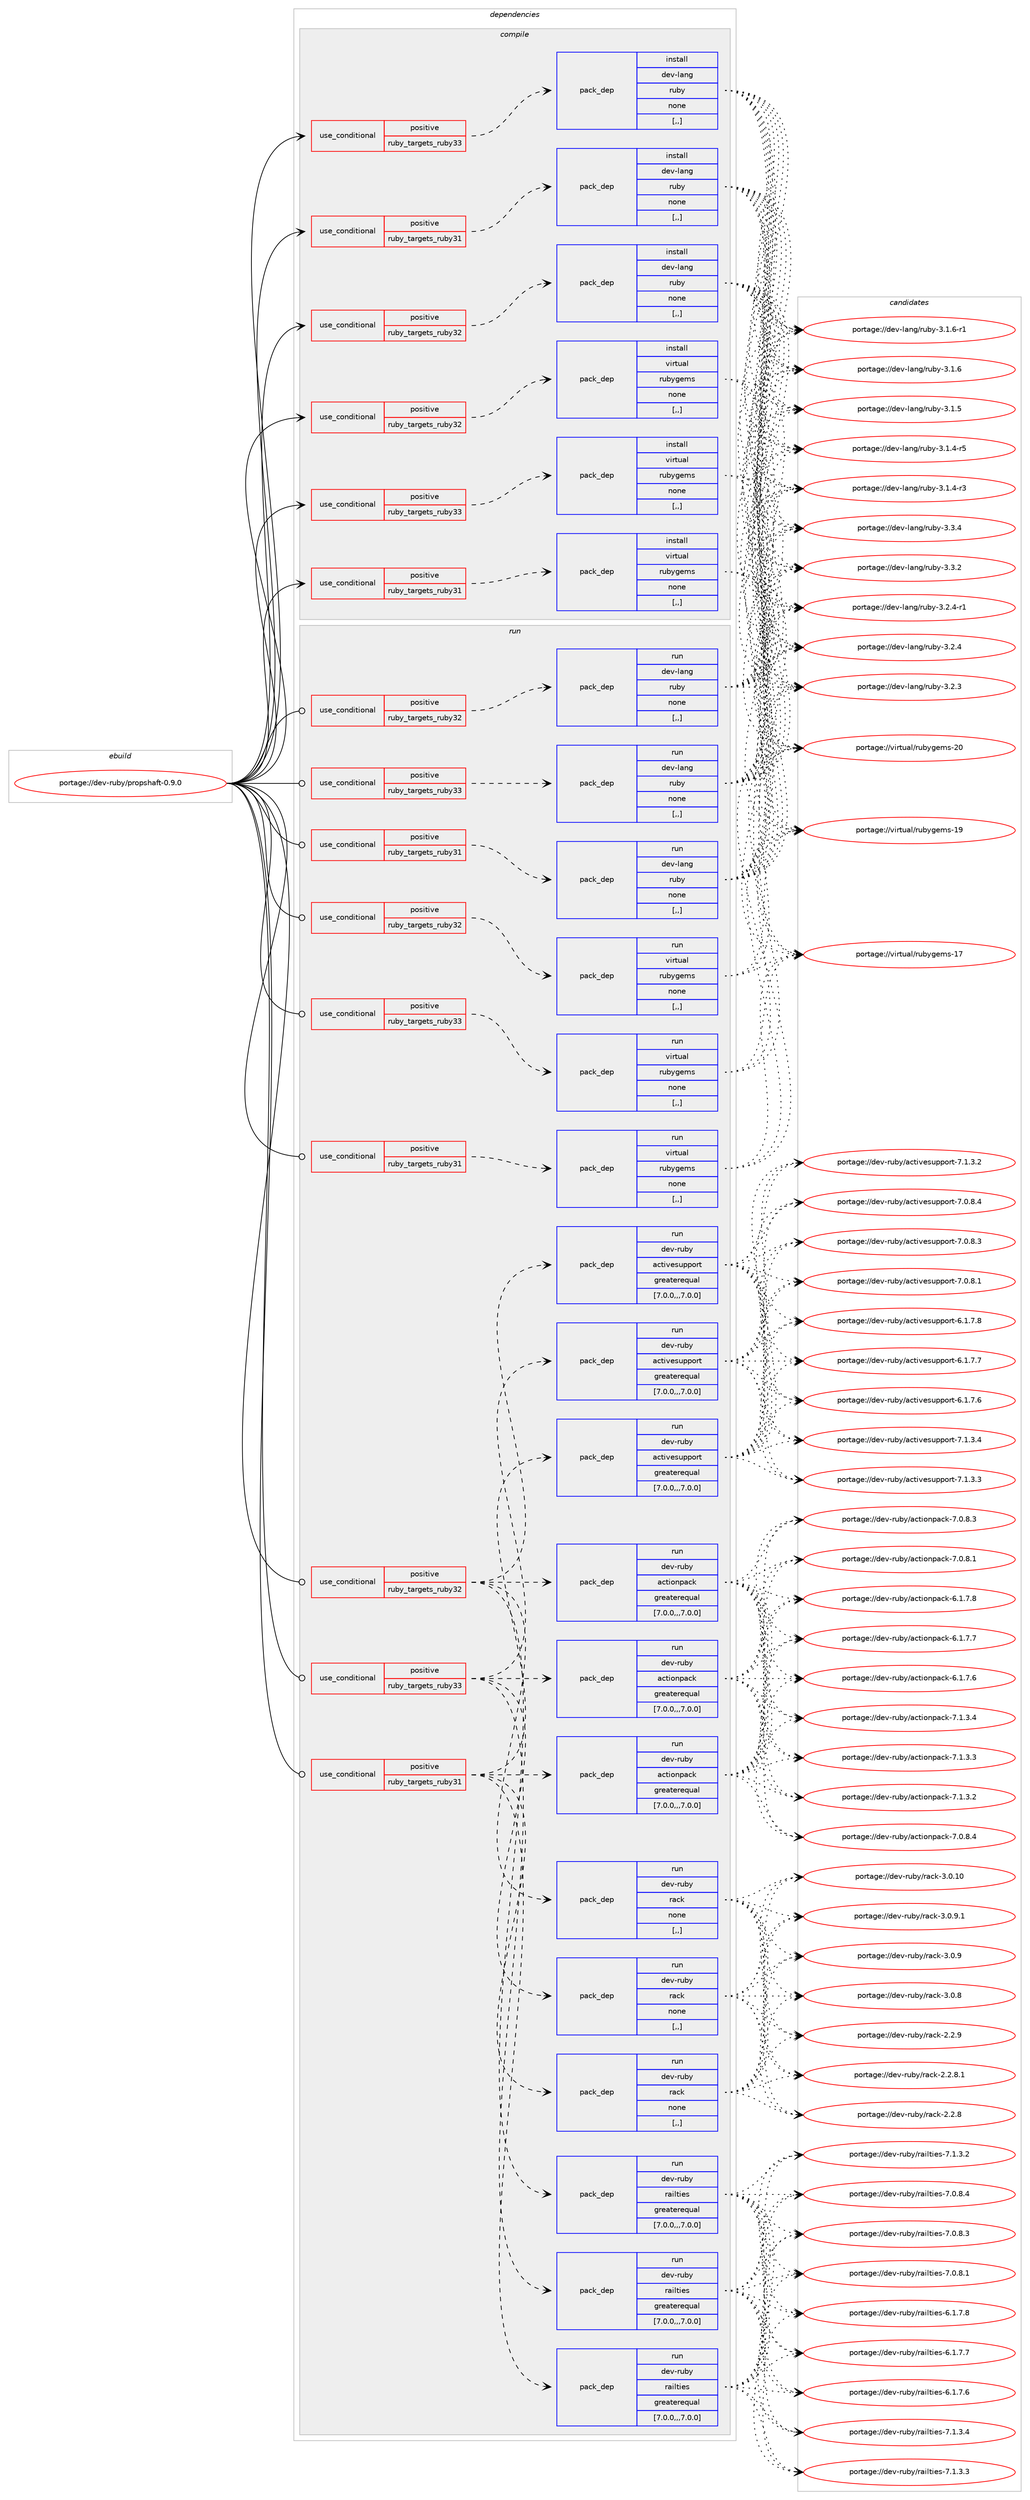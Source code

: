 digraph prolog {

# *************
# Graph options
# *************

newrank=true;
concentrate=true;
compound=true;
graph [rankdir=LR,fontname=Helvetica,fontsize=10,ranksep=1.5];#, ranksep=2.5, nodesep=0.2];
edge  [arrowhead=vee];
node  [fontname=Helvetica,fontsize=10];

# **********
# The ebuild
# **********

subgraph cluster_leftcol {
color=gray;
rank=same;
label=<<i>ebuild</i>>;
id [label="portage://dev-ruby/propshaft-0.9.0", color=red, width=4, href="../dev-ruby/propshaft-0.9.0.svg"];
}

# ****************
# The dependencies
# ****************

subgraph cluster_midcol {
color=gray;
label=<<i>dependencies</i>>;
subgraph cluster_compile {
fillcolor="#eeeeee";
style=filled;
label=<<i>compile</i>>;
subgraph cond52443 {
dependency193761 [label=<<TABLE BORDER="0" CELLBORDER="1" CELLSPACING="0" CELLPADDING="4"><TR><TD ROWSPAN="3" CELLPADDING="10">use_conditional</TD></TR><TR><TD>positive</TD></TR><TR><TD>ruby_targets_ruby31</TD></TR></TABLE>>, shape=none, color=red];
subgraph pack139975 {
dependency193762 [label=<<TABLE BORDER="0" CELLBORDER="1" CELLSPACING="0" CELLPADDING="4" WIDTH="220"><TR><TD ROWSPAN="6" CELLPADDING="30">pack_dep</TD></TR><TR><TD WIDTH="110">install</TD></TR><TR><TD>dev-lang</TD></TR><TR><TD>ruby</TD></TR><TR><TD>none</TD></TR><TR><TD>[,,]</TD></TR></TABLE>>, shape=none, color=blue];
}
dependency193761:e -> dependency193762:w [weight=20,style="dashed",arrowhead="vee"];
}
id:e -> dependency193761:w [weight=20,style="solid",arrowhead="vee"];
subgraph cond52444 {
dependency193763 [label=<<TABLE BORDER="0" CELLBORDER="1" CELLSPACING="0" CELLPADDING="4"><TR><TD ROWSPAN="3" CELLPADDING="10">use_conditional</TD></TR><TR><TD>positive</TD></TR><TR><TD>ruby_targets_ruby31</TD></TR></TABLE>>, shape=none, color=red];
subgraph pack139976 {
dependency193764 [label=<<TABLE BORDER="0" CELLBORDER="1" CELLSPACING="0" CELLPADDING="4" WIDTH="220"><TR><TD ROWSPAN="6" CELLPADDING="30">pack_dep</TD></TR><TR><TD WIDTH="110">install</TD></TR><TR><TD>virtual</TD></TR><TR><TD>rubygems</TD></TR><TR><TD>none</TD></TR><TR><TD>[,,]</TD></TR></TABLE>>, shape=none, color=blue];
}
dependency193763:e -> dependency193764:w [weight=20,style="dashed",arrowhead="vee"];
}
id:e -> dependency193763:w [weight=20,style="solid",arrowhead="vee"];
subgraph cond52445 {
dependency193765 [label=<<TABLE BORDER="0" CELLBORDER="1" CELLSPACING="0" CELLPADDING="4"><TR><TD ROWSPAN="3" CELLPADDING="10">use_conditional</TD></TR><TR><TD>positive</TD></TR><TR><TD>ruby_targets_ruby32</TD></TR></TABLE>>, shape=none, color=red];
subgraph pack139977 {
dependency193766 [label=<<TABLE BORDER="0" CELLBORDER="1" CELLSPACING="0" CELLPADDING="4" WIDTH="220"><TR><TD ROWSPAN="6" CELLPADDING="30">pack_dep</TD></TR><TR><TD WIDTH="110">install</TD></TR><TR><TD>dev-lang</TD></TR><TR><TD>ruby</TD></TR><TR><TD>none</TD></TR><TR><TD>[,,]</TD></TR></TABLE>>, shape=none, color=blue];
}
dependency193765:e -> dependency193766:w [weight=20,style="dashed",arrowhead="vee"];
}
id:e -> dependency193765:w [weight=20,style="solid",arrowhead="vee"];
subgraph cond52446 {
dependency193767 [label=<<TABLE BORDER="0" CELLBORDER="1" CELLSPACING="0" CELLPADDING="4"><TR><TD ROWSPAN="3" CELLPADDING="10">use_conditional</TD></TR><TR><TD>positive</TD></TR><TR><TD>ruby_targets_ruby32</TD></TR></TABLE>>, shape=none, color=red];
subgraph pack139978 {
dependency193768 [label=<<TABLE BORDER="0" CELLBORDER="1" CELLSPACING="0" CELLPADDING="4" WIDTH="220"><TR><TD ROWSPAN="6" CELLPADDING="30">pack_dep</TD></TR><TR><TD WIDTH="110">install</TD></TR><TR><TD>virtual</TD></TR><TR><TD>rubygems</TD></TR><TR><TD>none</TD></TR><TR><TD>[,,]</TD></TR></TABLE>>, shape=none, color=blue];
}
dependency193767:e -> dependency193768:w [weight=20,style="dashed",arrowhead="vee"];
}
id:e -> dependency193767:w [weight=20,style="solid",arrowhead="vee"];
subgraph cond52447 {
dependency193769 [label=<<TABLE BORDER="0" CELLBORDER="1" CELLSPACING="0" CELLPADDING="4"><TR><TD ROWSPAN="3" CELLPADDING="10">use_conditional</TD></TR><TR><TD>positive</TD></TR><TR><TD>ruby_targets_ruby33</TD></TR></TABLE>>, shape=none, color=red];
subgraph pack139979 {
dependency193770 [label=<<TABLE BORDER="0" CELLBORDER="1" CELLSPACING="0" CELLPADDING="4" WIDTH="220"><TR><TD ROWSPAN="6" CELLPADDING="30">pack_dep</TD></TR><TR><TD WIDTH="110">install</TD></TR><TR><TD>dev-lang</TD></TR><TR><TD>ruby</TD></TR><TR><TD>none</TD></TR><TR><TD>[,,]</TD></TR></TABLE>>, shape=none, color=blue];
}
dependency193769:e -> dependency193770:w [weight=20,style="dashed",arrowhead="vee"];
}
id:e -> dependency193769:w [weight=20,style="solid",arrowhead="vee"];
subgraph cond52448 {
dependency193771 [label=<<TABLE BORDER="0" CELLBORDER="1" CELLSPACING="0" CELLPADDING="4"><TR><TD ROWSPAN="3" CELLPADDING="10">use_conditional</TD></TR><TR><TD>positive</TD></TR><TR><TD>ruby_targets_ruby33</TD></TR></TABLE>>, shape=none, color=red];
subgraph pack139980 {
dependency193772 [label=<<TABLE BORDER="0" CELLBORDER="1" CELLSPACING="0" CELLPADDING="4" WIDTH="220"><TR><TD ROWSPAN="6" CELLPADDING="30">pack_dep</TD></TR><TR><TD WIDTH="110">install</TD></TR><TR><TD>virtual</TD></TR><TR><TD>rubygems</TD></TR><TR><TD>none</TD></TR><TR><TD>[,,]</TD></TR></TABLE>>, shape=none, color=blue];
}
dependency193771:e -> dependency193772:w [weight=20,style="dashed",arrowhead="vee"];
}
id:e -> dependency193771:w [weight=20,style="solid",arrowhead="vee"];
}
subgraph cluster_compileandrun {
fillcolor="#eeeeee";
style=filled;
label=<<i>compile and run</i>>;
}
subgraph cluster_run {
fillcolor="#eeeeee";
style=filled;
label=<<i>run</i>>;
subgraph cond52449 {
dependency193773 [label=<<TABLE BORDER="0" CELLBORDER="1" CELLSPACING="0" CELLPADDING="4"><TR><TD ROWSPAN="3" CELLPADDING="10">use_conditional</TD></TR><TR><TD>positive</TD></TR><TR><TD>ruby_targets_ruby31</TD></TR></TABLE>>, shape=none, color=red];
subgraph pack139981 {
dependency193774 [label=<<TABLE BORDER="0" CELLBORDER="1" CELLSPACING="0" CELLPADDING="4" WIDTH="220"><TR><TD ROWSPAN="6" CELLPADDING="30">pack_dep</TD></TR><TR><TD WIDTH="110">run</TD></TR><TR><TD>dev-lang</TD></TR><TR><TD>ruby</TD></TR><TR><TD>none</TD></TR><TR><TD>[,,]</TD></TR></TABLE>>, shape=none, color=blue];
}
dependency193773:e -> dependency193774:w [weight=20,style="dashed",arrowhead="vee"];
}
id:e -> dependency193773:w [weight=20,style="solid",arrowhead="odot"];
subgraph cond52450 {
dependency193775 [label=<<TABLE BORDER="0" CELLBORDER="1" CELLSPACING="0" CELLPADDING="4"><TR><TD ROWSPAN="3" CELLPADDING="10">use_conditional</TD></TR><TR><TD>positive</TD></TR><TR><TD>ruby_targets_ruby31</TD></TR></TABLE>>, shape=none, color=red];
subgraph pack139982 {
dependency193776 [label=<<TABLE BORDER="0" CELLBORDER="1" CELLSPACING="0" CELLPADDING="4" WIDTH="220"><TR><TD ROWSPAN="6" CELLPADDING="30">pack_dep</TD></TR><TR><TD WIDTH="110">run</TD></TR><TR><TD>dev-ruby</TD></TR><TR><TD>actionpack</TD></TR><TR><TD>greaterequal</TD></TR><TR><TD>[7.0.0,,,7.0.0]</TD></TR></TABLE>>, shape=none, color=blue];
}
dependency193775:e -> dependency193776:w [weight=20,style="dashed",arrowhead="vee"];
subgraph pack139983 {
dependency193777 [label=<<TABLE BORDER="0" CELLBORDER="1" CELLSPACING="0" CELLPADDING="4" WIDTH="220"><TR><TD ROWSPAN="6" CELLPADDING="30">pack_dep</TD></TR><TR><TD WIDTH="110">run</TD></TR><TR><TD>dev-ruby</TD></TR><TR><TD>activesupport</TD></TR><TR><TD>greaterequal</TD></TR><TR><TD>[7.0.0,,,7.0.0]</TD></TR></TABLE>>, shape=none, color=blue];
}
dependency193775:e -> dependency193777:w [weight=20,style="dashed",arrowhead="vee"];
subgraph pack139984 {
dependency193778 [label=<<TABLE BORDER="0" CELLBORDER="1" CELLSPACING="0" CELLPADDING="4" WIDTH="220"><TR><TD ROWSPAN="6" CELLPADDING="30">pack_dep</TD></TR><TR><TD WIDTH="110">run</TD></TR><TR><TD>dev-ruby</TD></TR><TR><TD>rack</TD></TR><TR><TD>none</TD></TR><TR><TD>[,,]</TD></TR></TABLE>>, shape=none, color=blue];
}
dependency193775:e -> dependency193778:w [weight=20,style="dashed",arrowhead="vee"];
subgraph pack139985 {
dependency193779 [label=<<TABLE BORDER="0" CELLBORDER="1" CELLSPACING="0" CELLPADDING="4" WIDTH="220"><TR><TD ROWSPAN="6" CELLPADDING="30">pack_dep</TD></TR><TR><TD WIDTH="110">run</TD></TR><TR><TD>dev-ruby</TD></TR><TR><TD>railties</TD></TR><TR><TD>greaterequal</TD></TR><TR><TD>[7.0.0,,,7.0.0]</TD></TR></TABLE>>, shape=none, color=blue];
}
dependency193775:e -> dependency193779:w [weight=20,style="dashed",arrowhead="vee"];
}
id:e -> dependency193775:w [weight=20,style="solid",arrowhead="odot"];
subgraph cond52451 {
dependency193780 [label=<<TABLE BORDER="0" CELLBORDER="1" CELLSPACING="0" CELLPADDING="4"><TR><TD ROWSPAN="3" CELLPADDING="10">use_conditional</TD></TR><TR><TD>positive</TD></TR><TR><TD>ruby_targets_ruby31</TD></TR></TABLE>>, shape=none, color=red];
subgraph pack139986 {
dependency193781 [label=<<TABLE BORDER="0" CELLBORDER="1" CELLSPACING="0" CELLPADDING="4" WIDTH="220"><TR><TD ROWSPAN="6" CELLPADDING="30">pack_dep</TD></TR><TR><TD WIDTH="110">run</TD></TR><TR><TD>virtual</TD></TR><TR><TD>rubygems</TD></TR><TR><TD>none</TD></TR><TR><TD>[,,]</TD></TR></TABLE>>, shape=none, color=blue];
}
dependency193780:e -> dependency193781:w [weight=20,style="dashed",arrowhead="vee"];
}
id:e -> dependency193780:w [weight=20,style="solid",arrowhead="odot"];
subgraph cond52452 {
dependency193782 [label=<<TABLE BORDER="0" CELLBORDER="1" CELLSPACING="0" CELLPADDING="4"><TR><TD ROWSPAN="3" CELLPADDING="10">use_conditional</TD></TR><TR><TD>positive</TD></TR><TR><TD>ruby_targets_ruby32</TD></TR></TABLE>>, shape=none, color=red];
subgraph pack139987 {
dependency193783 [label=<<TABLE BORDER="0" CELLBORDER="1" CELLSPACING="0" CELLPADDING="4" WIDTH="220"><TR><TD ROWSPAN="6" CELLPADDING="30">pack_dep</TD></TR><TR><TD WIDTH="110">run</TD></TR><TR><TD>dev-lang</TD></TR><TR><TD>ruby</TD></TR><TR><TD>none</TD></TR><TR><TD>[,,]</TD></TR></TABLE>>, shape=none, color=blue];
}
dependency193782:e -> dependency193783:w [weight=20,style="dashed",arrowhead="vee"];
}
id:e -> dependency193782:w [weight=20,style="solid",arrowhead="odot"];
subgraph cond52453 {
dependency193784 [label=<<TABLE BORDER="0" CELLBORDER="1" CELLSPACING="0" CELLPADDING="4"><TR><TD ROWSPAN="3" CELLPADDING="10">use_conditional</TD></TR><TR><TD>positive</TD></TR><TR><TD>ruby_targets_ruby32</TD></TR></TABLE>>, shape=none, color=red];
subgraph pack139988 {
dependency193785 [label=<<TABLE BORDER="0" CELLBORDER="1" CELLSPACING="0" CELLPADDING="4" WIDTH="220"><TR><TD ROWSPAN="6" CELLPADDING="30">pack_dep</TD></TR><TR><TD WIDTH="110">run</TD></TR><TR><TD>dev-ruby</TD></TR><TR><TD>actionpack</TD></TR><TR><TD>greaterequal</TD></TR><TR><TD>[7.0.0,,,7.0.0]</TD></TR></TABLE>>, shape=none, color=blue];
}
dependency193784:e -> dependency193785:w [weight=20,style="dashed",arrowhead="vee"];
subgraph pack139989 {
dependency193786 [label=<<TABLE BORDER="0" CELLBORDER="1" CELLSPACING="0" CELLPADDING="4" WIDTH="220"><TR><TD ROWSPAN="6" CELLPADDING="30">pack_dep</TD></TR><TR><TD WIDTH="110">run</TD></TR><TR><TD>dev-ruby</TD></TR><TR><TD>activesupport</TD></TR><TR><TD>greaterequal</TD></TR><TR><TD>[7.0.0,,,7.0.0]</TD></TR></TABLE>>, shape=none, color=blue];
}
dependency193784:e -> dependency193786:w [weight=20,style="dashed",arrowhead="vee"];
subgraph pack139990 {
dependency193787 [label=<<TABLE BORDER="0" CELLBORDER="1" CELLSPACING="0" CELLPADDING="4" WIDTH="220"><TR><TD ROWSPAN="6" CELLPADDING="30">pack_dep</TD></TR><TR><TD WIDTH="110">run</TD></TR><TR><TD>dev-ruby</TD></TR><TR><TD>rack</TD></TR><TR><TD>none</TD></TR><TR><TD>[,,]</TD></TR></TABLE>>, shape=none, color=blue];
}
dependency193784:e -> dependency193787:w [weight=20,style="dashed",arrowhead="vee"];
subgraph pack139991 {
dependency193788 [label=<<TABLE BORDER="0" CELLBORDER="1" CELLSPACING="0" CELLPADDING="4" WIDTH="220"><TR><TD ROWSPAN="6" CELLPADDING="30">pack_dep</TD></TR><TR><TD WIDTH="110">run</TD></TR><TR><TD>dev-ruby</TD></TR><TR><TD>railties</TD></TR><TR><TD>greaterequal</TD></TR><TR><TD>[7.0.0,,,7.0.0]</TD></TR></TABLE>>, shape=none, color=blue];
}
dependency193784:e -> dependency193788:w [weight=20,style="dashed",arrowhead="vee"];
}
id:e -> dependency193784:w [weight=20,style="solid",arrowhead="odot"];
subgraph cond52454 {
dependency193789 [label=<<TABLE BORDER="0" CELLBORDER="1" CELLSPACING="0" CELLPADDING="4"><TR><TD ROWSPAN="3" CELLPADDING="10">use_conditional</TD></TR><TR><TD>positive</TD></TR><TR><TD>ruby_targets_ruby32</TD></TR></TABLE>>, shape=none, color=red];
subgraph pack139992 {
dependency193790 [label=<<TABLE BORDER="0" CELLBORDER="1" CELLSPACING="0" CELLPADDING="4" WIDTH="220"><TR><TD ROWSPAN="6" CELLPADDING="30">pack_dep</TD></TR><TR><TD WIDTH="110">run</TD></TR><TR><TD>virtual</TD></TR><TR><TD>rubygems</TD></TR><TR><TD>none</TD></TR><TR><TD>[,,]</TD></TR></TABLE>>, shape=none, color=blue];
}
dependency193789:e -> dependency193790:w [weight=20,style="dashed",arrowhead="vee"];
}
id:e -> dependency193789:w [weight=20,style="solid",arrowhead="odot"];
subgraph cond52455 {
dependency193791 [label=<<TABLE BORDER="0" CELLBORDER="1" CELLSPACING="0" CELLPADDING="4"><TR><TD ROWSPAN="3" CELLPADDING="10">use_conditional</TD></TR><TR><TD>positive</TD></TR><TR><TD>ruby_targets_ruby33</TD></TR></TABLE>>, shape=none, color=red];
subgraph pack139993 {
dependency193792 [label=<<TABLE BORDER="0" CELLBORDER="1" CELLSPACING="0" CELLPADDING="4" WIDTH="220"><TR><TD ROWSPAN="6" CELLPADDING="30">pack_dep</TD></TR><TR><TD WIDTH="110">run</TD></TR><TR><TD>dev-lang</TD></TR><TR><TD>ruby</TD></TR><TR><TD>none</TD></TR><TR><TD>[,,]</TD></TR></TABLE>>, shape=none, color=blue];
}
dependency193791:e -> dependency193792:w [weight=20,style="dashed",arrowhead="vee"];
}
id:e -> dependency193791:w [weight=20,style="solid",arrowhead="odot"];
subgraph cond52456 {
dependency193793 [label=<<TABLE BORDER="0" CELLBORDER="1" CELLSPACING="0" CELLPADDING="4"><TR><TD ROWSPAN="3" CELLPADDING="10">use_conditional</TD></TR><TR><TD>positive</TD></TR><TR><TD>ruby_targets_ruby33</TD></TR></TABLE>>, shape=none, color=red];
subgraph pack139994 {
dependency193794 [label=<<TABLE BORDER="0" CELLBORDER="1" CELLSPACING="0" CELLPADDING="4" WIDTH="220"><TR><TD ROWSPAN="6" CELLPADDING="30">pack_dep</TD></TR><TR><TD WIDTH="110">run</TD></TR><TR><TD>dev-ruby</TD></TR><TR><TD>actionpack</TD></TR><TR><TD>greaterequal</TD></TR><TR><TD>[7.0.0,,,7.0.0]</TD></TR></TABLE>>, shape=none, color=blue];
}
dependency193793:e -> dependency193794:w [weight=20,style="dashed",arrowhead="vee"];
subgraph pack139995 {
dependency193795 [label=<<TABLE BORDER="0" CELLBORDER="1" CELLSPACING="0" CELLPADDING="4" WIDTH="220"><TR><TD ROWSPAN="6" CELLPADDING="30">pack_dep</TD></TR><TR><TD WIDTH="110">run</TD></TR><TR><TD>dev-ruby</TD></TR><TR><TD>activesupport</TD></TR><TR><TD>greaterequal</TD></TR><TR><TD>[7.0.0,,,7.0.0]</TD></TR></TABLE>>, shape=none, color=blue];
}
dependency193793:e -> dependency193795:w [weight=20,style="dashed",arrowhead="vee"];
subgraph pack139996 {
dependency193796 [label=<<TABLE BORDER="0" CELLBORDER="1" CELLSPACING="0" CELLPADDING="4" WIDTH="220"><TR><TD ROWSPAN="6" CELLPADDING="30">pack_dep</TD></TR><TR><TD WIDTH="110">run</TD></TR><TR><TD>dev-ruby</TD></TR><TR><TD>rack</TD></TR><TR><TD>none</TD></TR><TR><TD>[,,]</TD></TR></TABLE>>, shape=none, color=blue];
}
dependency193793:e -> dependency193796:w [weight=20,style="dashed",arrowhead="vee"];
subgraph pack139997 {
dependency193797 [label=<<TABLE BORDER="0" CELLBORDER="1" CELLSPACING="0" CELLPADDING="4" WIDTH="220"><TR><TD ROWSPAN="6" CELLPADDING="30">pack_dep</TD></TR><TR><TD WIDTH="110">run</TD></TR><TR><TD>dev-ruby</TD></TR><TR><TD>railties</TD></TR><TR><TD>greaterequal</TD></TR><TR><TD>[7.0.0,,,7.0.0]</TD></TR></TABLE>>, shape=none, color=blue];
}
dependency193793:e -> dependency193797:w [weight=20,style="dashed",arrowhead="vee"];
}
id:e -> dependency193793:w [weight=20,style="solid",arrowhead="odot"];
subgraph cond52457 {
dependency193798 [label=<<TABLE BORDER="0" CELLBORDER="1" CELLSPACING="0" CELLPADDING="4"><TR><TD ROWSPAN="3" CELLPADDING="10">use_conditional</TD></TR><TR><TD>positive</TD></TR><TR><TD>ruby_targets_ruby33</TD></TR></TABLE>>, shape=none, color=red];
subgraph pack139998 {
dependency193799 [label=<<TABLE BORDER="0" CELLBORDER="1" CELLSPACING="0" CELLPADDING="4" WIDTH="220"><TR><TD ROWSPAN="6" CELLPADDING="30">pack_dep</TD></TR><TR><TD WIDTH="110">run</TD></TR><TR><TD>virtual</TD></TR><TR><TD>rubygems</TD></TR><TR><TD>none</TD></TR><TR><TD>[,,]</TD></TR></TABLE>>, shape=none, color=blue];
}
dependency193798:e -> dependency193799:w [weight=20,style="dashed",arrowhead="vee"];
}
id:e -> dependency193798:w [weight=20,style="solid",arrowhead="odot"];
}
}

# **************
# The candidates
# **************

subgraph cluster_choices {
rank=same;
color=gray;
label=<<i>candidates</i>>;

subgraph choice139975 {
color=black;
nodesep=1;
choice10010111845108971101034711411798121455146514652 [label="portage://dev-lang/ruby-3.3.4", color=red, width=4,href="../dev-lang/ruby-3.3.4.svg"];
choice10010111845108971101034711411798121455146514650 [label="portage://dev-lang/ruby-3.3.2", color=red, width=4,href="../dev-lang/ruby-3.3.2.svg"];
choice100101118451089711010347114117981214551465046524511449 [label="portage://dev-lang/ruby-3.2.4-r1", color=red, width=4,href="../dev-lang/ruby-3.2.4-r1.svg"];
choice10010111845108971101034711411798121455146504652 [label="portage://dev-lang/ruby-3.2.4", color=red, width=4,href="../dev-lang/ruby-3.2.4.svg"];
choice10010111845108971101034711411798121455146504651 [label="portage://dev-lang/ruby-3.2.3", color=red, width=4,href="../dev-lang/ruby-3.2.3.svg"];
choice100101118451089711010347114117981214551464946544511449 [label="portage://dev-lang/ruby-3.1.6-r1", color=red, width=4,href="../dev-lang/ruby-3.1.6-r1.svg"];
choice10010111845108971101034711411798121455146494654 [label="portage://dev-lang/ruby-3.1.6", color=red, width=4,href="../dev-lang/ruby-3.1.6.svg"];
choice10010111845108971101034711411798121455146494653 [label="portage://dev-lang/ruby-3.1.5", color=red, width=4,href="../dev-lang/ruby-3.1.5.svg"];
choice100101118451089711010347114117981214551464946524511453 [label="portage://dev-lang/ruby-3.1.4-r5", color=red, width=4,href="../dev-lang/ruby-3.1.4-r5.svg"];
choice100101118451089711010347114117981214551464946524511451 [label="portage://dev-lang/ruby-3.1.4-r3", color=red, width=4,href="../dev-lang/ruby-3.1.4-r3.svg"];
dependency193762:e -> choice10010111845108971101034711411798121455146514652:w [style=dotted,weight="100"];
dependency193762:e -> choice10010111845108971101034711411798121455146514650:w [style=dotted,weight="100"];
dependency193762:e -> choice100101118451089711010347114117981214551465046524511449:w [style=dotted,weight="100"];
dependency193762:e -> choice10010111845108971101034711411798121455146504652:w [style=dotted,weight="100"];
dependency193762:e -> choice10010111845108971101034711411798121455146504651:w [style=dotted,weight="100"];
dependency193762:e -> choice100101118451089711010347114117981214551464946544511449:w [style=dotted,weight="100"];
dependency193762:e -> choice10010111845108971101034711411798121455146494654:w [style=dotted,weight="100"];
dependency193762:e -> choice10010111845108971101034711411798121455146494653:w [style=dotted,weight="100"];
dependency193762:e -> choice100101118451089711010347114117981214551464946524511453:w [style=dotted,weight="100"];
dependency193762:e -> choice100101118451089711010347114117981214551464946524511451:w [style=dotted,weight="100"];
}
subgraph choice139976 {
color=black;
nodesep=1;
choice118105114116117971084711411798121103101109115455048 [label="portage://virtual/rubygems-20", color=red, width=4,href="../virtual/rubygems-20.svg"];
choice118105114116117971084711411798121103101109115454957 [label="portage://virtual/rubygems-19", color=red, width=4,href="../virtual/rubygems-19.svg"];
choice118105114116117971084711411798121103101109115454955 [label="portage://virtual/rubygems-17", color=red, width=4,href="../virtual/rubygems-17.svg"];
dependency193764:e -> choice118105114116117971084711411798121103101109115455048:w [style=dotted,weight="100"];
dependency193764:e -> choice118105114116117971084711411798121103101109115454957:w [style=dotted,weight="100"];
dependency193764:e -> choice118105114116117971084711411798121103101109115454955:w [style=dotted,weight="100"];
}
subgraph choice139977 {
color=black;
nodesep=1;
choice10010111845108971101034711411798121455146514652 [label="portage://dev-lang/ruby-3.3.4", color=red, width=4,href="../dev-lang/ruby-3.3.4.svg"];
choice10010111845108971101034711411798121455146514650 [label="portage://dev-lang/ruby-3.3.2", color=red, width=4,href="../dev-lang/ruby-3.3.2.svg"];
choice100101118451089711010347114117981214551465046524511449 [label="portage://dev-lang/ruby-3.2.4-r1", color=red, width=4,href="../dev-lang/ruby-3.2.4-r1.svg"];
choice10010111845108971101034711411798121455146504652 [label="portage://dev-lang/ruby-3.2.4", color=red, width=4,href="../dev-lang/ruby-3.2.4.svg"];
choice10010111845108971101034711411798121455146504651 [label="portage://dev-lang/ruby-3.2.3", color=red, width=4,href="../dev-lang/ruby-3.2.3.svg"];
choice100101118451089711010347114117981214551464946544511449 [label="portage://dev-lang/ruby-3.1.6-r1", color=red, width=4,href="../dev-lang/ruby-3.1.6-r1.svg"];
choice10010111845108971101034711411798121455146494654 [label="portage://dev-lang/ruby-3.1.6", color=red, width=4,href="../dev-lang/ruby-3.1.6.svg"];
choice10010111845108971101034711411798121455146494653 [label="portage://dev-lang/ruby-3.1.5", color=red, width=4,href="../dev-lang/ruby-3.1.5.svg"];
choice100101118451089711010347114117981214551464946524511453 [label="portage://dev-lang/ruby-3.1.4-r5", color=red, width=4,href="../dev-lang/ruby-3.1.4-r5.svg"];
choice100101118451089711010347114117981214551464946524511451 [label="portage://dev-lang/ruby-3.1.4-r3", color=red, width=4,href="../dev-lang/ruby-3.1.4-r3.svg"];
dependency193766:e -> choice10010111845108971101034711411798121455146514652:w [style=dotted,weight="100"];
dependency193766:e -> choice10010111845108971101034711411798121455146514650:w [style=dotted,weight="100"];
dependency193766:e -> choice100101118451089711010347114117981214551465046524511449:w [style=dotted,weight="100"];
dependency193766:e -> choice10010111845108971101034711411798121455146504652:w [style=dotted,weight="100"];
dependency193766:e -> choice10010111845108971101034711411798121455146504651:w [style=dotted,weight="100"];
dependency193766:e -> choice100101118451089711010347114117981214551464946544511449:w [style=dotted,weight="100"];
dependency193766:e -> choice10010111845108971101034711411798121455146494654:w [style=dotted,weight="100"];
dependency193766:e -> choice10010111845108971101034711411798121455146494653:w [style=dotted,weight="100"];
dependency193766:e -> choice100101118451089711010347114117981214551464946524511453:w [style=dotted,weight="100"];
dependency193766:e -> choice100101118451089711010347114117981214551464946524511451:w [style=dotted,weight="100"];
}
subgraph choice139978 {
color=black;
nodesep=1;
choice118105114116117971084711411798121103101109115455048 [label="portage://virtual/rubygems-20", color=red, width=4,href="../virtual/rubygems-20.svg"];
choice118105114116117971084711411798121103101109115454957 [label="portage://virtual/rubygems-19", color=red, width=4,href="../virtual/rubygems-19.svg"];
choice118105114116117971084711411798121103101109115454955 [label="portage://virtual/rubygems-17", color=red, width=4,href="../virtual/rubygems-17.svg"];
dependency193768:e -> choice118105114116117971084711411798121103101109115455048:w [style=dotted,weight="100"];
dependency193768:e -> choice118105114116117971084711411798121103101109115454957:w [style=dotted,weight="100"];
dependency193768:e -> choice118105114116117971084711411798121103101109115454955:w [style=dotted,weight="100"];
}
subgraph choice139979 {
color=black;
nodesep=1;
choice10010111845108971101034711411798121455146514652 [label="portage://dev-lang/ruby-3.3.4", color=red, width=4,href="../dev-lang/ruby-3.3.4.svg"];
choice10010111845108971101034711411798121455146514650 [label="portage://dev-lang/ruby-3.3.2", color=red, width=4,href="../dev-lang/ruby-3.3.2.svg"];
choice100101118451089711010347114117981214551465046524511449 [label="portage://dev-lang/ruby-3.2.4-r1", color=red, width=4,href="../dev-lang/ruby-3.2.4-r1.svg"];
choice10010111845108971101034711411798121455146504652 [label="portage://dev-lang/ruby-3.2.4", color=red, width=4,href="../dev-lang/ruby-3.2.4.svg"];
choice10010111845108971101034711411798121455146504651 [label="portage://dev-lang/ruby-3.2.3", color=red, width=4,href="../dev-lang/ruby-3.2.3.svg"];
choice100101118451089711010347114117981214551464946544511449 [label="portage://dev-lang/ruby-3.1.6-r1", color=red, width=4,href="../dev-lang/ruby-3.1.6-r1.svg"];
choice10010111845108971101034711411798121455146494654 [label="portage://dev-lang/ruby-3.1.6", color=red, width=4,href="../dev-lang/ruby-3.1.6.svg"];
choice10010111845108971101034711411798121455146494653 [label="portage://dev-lang/ruby-3.1.5", color=red, width=4,href="../dev-lang/ruby-3.1.5.svg"];
choice100101118451089711010347114117981214551464946524511453 [label="portage://dev-lang/ruby-3.1.4-r5", color=red, width=4,href="../dev-lang/ruby-3.1.4-r5.svg"];
choice100101118451089711010347114117981214551464946524511451 [label="portage://dev-lang/ruby-3.1.4-r3", color=red, width=4,href="../dev-lang/ruby-3.1.4-r3.svg"];
dependency193770:e -> choice10010111845108971101034711411798121455146514652:w [style=dotted,weight="100"];
dependency193770:e -> choice10010111845108971101034711411798121455146514650:w [style=dotted,weight="100"];
dependency193770:e -> choice100101118451089711010347114117981214551465046524511449:w [style=dotted,weight="100"];
dependency193770:e -> choice10010111845108971101034711411798121455146504652:w [style=dotted,weight="100"];
dependency193770:e -> choice10010111845108971101034711411798121455146504651:w [style=dotted,weight="100"];
dependency193770:e -> choice100101118451089711010347114117981214551464946544511449:w [style=dotted,weight="100"];
dependency193770:e -> choice10010111845108971101034711411798121455146494654:w [style=dotted,weight="100"];
dependency193770:e -> choice10010111845108971101034711411798121455146494653:w [style=dotted,weight="100"];
dependency193770:e -> choice100101118451089711010347114117981214551464946524511453:w [style=dotted,weight="100"];
dependency193770:e -> choice100101118451089711010347114117981214551464946524511451:w [style=dotted,weight="100"];
}
subgraph choice139980 {
color=black;
nodesep=1;
choice118105114116117971084711411798121103101109115455048 [label="portage://virtual/rubygems-20", color=red, width=4,href="../virtual/rubygems-20.svg"];
choice118105114116117971084711411798121103101109115454957 [label="portage://virtual/rubygems-19", color=red, width=4,href="../virtual/rubygems-19.svg"];
choice118105114116117971084711411798121103101109115454955 [label="portage://virtual/rubygems-17", color=red, width=4,href="../virtual/rubygems-17.svg"];
dependency193772:e -> choice118105114116117971084711411798121103101109115455048:w [style=dotted,weight="100"];
dependency193772:e -> choice118105114116117971084711411798121103101109115454957:w [style=dotted,weight="100"];
dependency193772:e -> choice118105114116117971084711411798121103101109115454955:w [style=dotted,weight="100"];
}
subgraph choice139981 {
color=black;
nodesep=1;
choice10010111845108971101034711411798121455146514652 [label="portage://dev-lang/ruby-3.3.4", color=red, width=4,href="../dev-lang/ruby-3.3.4.svg"];
choice10010111845108971101034711411798121455146514650 [label="portage://dev-lang/ruby-3.3.2", color=red, width=4,href="../dev-lang/ruby-3.3.2.svg"];
choice100101118451089711010347114117981214551465046524511449 [label="portage://dev-lang/ruby-3.2.4-r1", color=red, width=4,href="../dev-lang/ruby-3.2.4-r1.svg"];
choice10010111845108971101034711411798121455146504652 [label="portage://dev-lang/ruby-3.2.4", color=red, width=4,href="../dev-lang/ruby-3.2.4.svg"];
choice10010111845108971101034711411798121455146504651 [label="portage://dev-lang/ruby-3.2.3", color=red, width=4,href="../dev-lang/ruby-3.2.3.svg"];
choice100101118451089711010347114117981214551464946544511449 [label="portage://dev-lang/ruby-3.1.6-r1", color=red, width=4,href="../dev-lang/ruby-3.1.6-r1.svg"];
choice10010111845108971101034711411798121455146494654 [label="portage://dev-lang/ruby-3.1.6", color=red, width=4,href="../dev-lang/ruby-3.1.6.svg"];
choice10010111845108971101034711411798121455146494653 [label="portage://dev-lang/ruby-3.1.5", color=red, width=4,href="../dev-lang/ruby-3.1.5.svg"];
choice100101118451089711010347114117981214551464946524511453 [label="portage://dev-lang/ruby-3.1.4-r5", color=red, width=4,href="../dev-lang/ruby-3.1.4-r5.svg"];
choice100101118451089711010347114117981214551464946524511451 [label="portage://dev-lang/ruby-3.1.4-r3", color=red, width=4,href="../dev-lang/ruby-3.1.4-r3.svg"];
dependency193774:e -> choice10010111845108971101034711411798121455146514652:w [style=dotted,weight="100"];
dependency193774:e -> choice10010111845108971101034711411798121455146514650:w [style=dotted,weight="100"];
dependency193774:e -> choice100101118451089711010347114117981214551465046524511449:w [style=dotted,weight="100"];
dependency193774:e -> choice10010111845108971101034711411798121455146504652:w [style=dotted,weight="100"];
dependency193774:e -> choice10010111845108971101034711411798121455146504651:w [style=dotted,weight="100"];
dependency193774:e -> choice100101118451089711010347114117981214551464946544511449:w [style=dotted,weight="100"];
dependency193774:e -> choice10010111845108971101034711411798121455146494654:w [style=dotted,weight="100"];
dependency193774:e -> choice10010111845108971101034711411798121455146494653:w [style=dotted,weight="100"];
dependency193774:e -> choice100101118451089711010347114117981214551464946524511453:w [style=dotted,weight="100"];
dependency193774:e -> choice100101118451089711010347114117981214551464946524511451:w [style=dotted,weight="100"];
}
subgraph choice139982 {
color=black;
nodesep=1;
choice100101118451141179812147979911610511111011297991074555464946514652 [label="portage://dev-ruby/actionpack-7.1.3.4", color=red, width=4,href="../dev-ruby/actionpack-7.1.3.4.svg"];
choice100101118451141179812147979911610511111011297991074555464946514651 [label="portage://dev-ruby/actionpack-7.1.3.3", color=red, width=4,href="../dev-ruby/actionpack-7.1.3.3.svg"];
choice100101118451141179812147979911610511111011297991074555464946514650 [label="portage://dev-ruby/actionpack-7.1.3.2", color=red, width=4,href="../dev-ruby/actionpack-7.1.3.2.svg"];
choice100101118451141179812147979911610511111011297991074555464846564652 [label="portage://dev-ruby/actionpack-7.0.8.4", color=red, width=4,href="../dev-ruby/actionpack-7.0.8.4.svg"];
choice100101118451141179812147979911610511111011297991074555464846564651 [label="portage://dev-ruby/actionpack-7.0.8.3", color=red, width=4,href="../dev-ruby/actionpack-7.0.8.3.svg"];
choice100101118451141179812147979911610511111011297991074555464846564649 [label="portage://dev-ruby/actionpack-7.0.8.1", color=red, width=4,href="../dev-ruby/actionpack-7.0.8.1.svg"];
choice100101118451141179812147979911610511111011297991074554464946554656 [label="portage://dev-ruby/actionpack-6.1.7.8", color=red, width=4,href="../dev-ruby/actionpack-6.1.7.8.svg"];
choice100101118451141179812147979911610511111011297991074554464946554655 [label="portage://dev-ruby/actionpack-6.1.7.7", color=red, width=4,href="../dev-ruby/actionpack-6.1.7.7.svg"];
choice100101118451141179812147979911610511111011297991074554464946554654 [label="portage://dev-ruby/actionpack-6.1.7.6", color=red, width=4,href="../dev-ruby/actionpack-6.1.7.6.svg"];
dependency193776:e -> choice100101118451141179812147979911610511111011297991074555464946514652:w [style=dotted,weight="100"];
dependency193776:e -> choice100101118451141179812147979911610511111011297991074555464946514651:w [style=dotted,weight="100"];
dependency193776:e -> choice100101118451141179812147979911610511111011297991074555464946514650:w [style=dotted,weight="100"];
dependency193776:e -> choice100101118451141179812147979911610511111011297991074555464846564652:w [style=dotted,weight="100"];
dependency193776:e -> choice100101118451141179812147979911610511111011297991074555464846564651:w [style=dotted,weight="100"];
dependency193776:e -> choice100101118451141179812147979911610511111011297991074555464846564649:w [style=dotted,weight="100"];
dependency193776:e -> choice100101118451141179812147979911610511111011297991074554464946554656:w [style=dotted,weight="100"];
dependency193776:e -> choice100101118451141179812147979911610511111011297991074554464946554655:w [style=dotted,weight="100"];
dependency193776:e -> choice100101118451141179812147979911610511111011297991074554464946554654:w [style=dotted,weight="100"];
}
subgraph choice139983 {
color=black;
nodesep=1;
choice10010111845114117981214797991161051181011151171121121111141164555464946514652 [label="portage://dev-ruby/activesupport-7.1.3.4", color=red, width=4,href="../dev-ruby/activesupport-7.1.3.4.svg"];
choice10010111845114117981214797991161051181011151171121121111141164555464946514651 [label="portage://dev-ruby/activesupport-7.1.3.3", color=red, width=4,href="../dev-ruby/activesupport-7.1.3.3.svg"];
choice10010111845114117981214797991161051181011151171121121111141164555464946514650 [label="portage://dev-ruby/activesupport-7.1.3.2", color=red, width=4,href="../dev-ruby/activesupport-7.1.3.2.svg"];
choice10010111845114117981214797991161051181011151171121121111141164555464846564652 [label="portage://dev-ruby/activesupport-7.0.8.4", color=red, width=4,href="../dev-ruby/activesupport-7.0.8.4.svg"];
choice10010111845114117981214797991161051181011151171121121111141164555464846564651 [label="portage://dev-ruby/activesupport-7.0.8.3", color=red, width=4,href="../dev-ruby/activesupport-7.0.8.3.svg"];
choice10010111845114117981214797991161051181011151171121121111141164555464846564649 [label="portage://dev-ruby/activesupport-7.0.8.1", color=red, width=4,href="../dev-ruby/activesupport-7.0.8.1.svg"];
choice10010111845114117981214797991161051181011151171121121111141164554464946554656 [label="portage://dev-ruby/activesupport-6.1.7.8", color=red, width=4,href="../dev-ruby/activesupport-6.1.7.8.svg"];
choice10010111845114117981214797991161051181011151171121121111141164554464946554655 [label="portage://dev-ruby/activesupport-6.1.7.7", color=red, width=4,href="../dev-ruby/activesupport-6.1.7.7.svg"];
choice10010111845114117981214797991161051181011151171121121111141164554464946554654 [label="portage://dev-ruby/activesupport-6.1.7.6", color=red, width=4,href="../dev-ruby/activesupport-6.1.7.6.svg"];
dependency193777:e -> choice10010111845114117981214797991161051181011151171121121111141164555464946514652:w [style=dotted,weight="100"];
dependency193777:e -> choice10010111845114117981214797991161051181011151171121121111141164555464946514651:w [style=dotted,weight="100"];
dependency193777:e -> choice10010111845114117981214797991161051181011151171121121111141164555464946514650:w [style=dotted,weight="100"];
dependency193777:e -> choice10010111845114117981214797991161051181011151171121121111141164555464846564652:w [style=dotted,weight="100"];
dependency193777:e -> choice10010111845114117981214797991161051181011151171121121111141164555464846564651:w [style=dotted,weight="100"];
dependency193777:e -> choice10010111845114117981214797991161051181011151171121121111141164555464846564649:w [style=dotted,weight="100"];
dependency193777:e -> choice10010111845114117981214797991161051181011151171121121111141164554464946554656:w [style=dotted,weight="100"];
dependency193777:e -> choice10010111845114117981214797991161051181011151171121121111141164554464946554655:w [style=dotted,weight="100"];
dependency193777:e -> choice10010111845114117981214797991161051181011151171121121111141164554464946554654:w [style=dotted,weight="100"];
}
subgraph choice139984 {
color=black;
nodesep=1;
choice100101118451141179812147114979910745514648464948 [label="portage://dev-ruby/rack-3.0.10", color=red, width=4,href="../dev-ruby/rack-3.0.10.svg"];
choice10010111845114117981214711497991074551464846574649 [label="portage://dev-ruby/rack-3.0.9.1", color=red, width=4,href="../dev-ruby/rack-3.0.9.1.svg"];
choice1001011184511411798121471149799107455146484657 [label="portage://dev-ruby/rack-3.0.9", color=red, width=4,href="../dev-ruby/rack-3.0.9.svg"];
choice1001011184511411798121471149799107455146484656 [label="portage://dev-ruby/rack-3.0.8", color=red, width=4,href="../dev-ruby/rack-3.0.8.svg"];
choice1001011184511411798121471149799107455046504657 [label="portage://dev-ruby/rack-2.2.9", color=red, width=4,href="../dev-ruby/rack-2.2.9.svg"];
choice10010111845114117981214711497991074550465046564649 [label="portage://dev-ruby/rack-2.2.8.1", color=red, width=4,href="../dev-ruby/rack-2.2.8.1.svg"];
choice1001011184511411798121471149799107455046504656 [label="portage://dev-ruby/rack-2.2.8", color=red, width=4,href="../dev-ruby/rack-2.2.8.svg"];
dependency193778:e -> choice100101118451141179812147114979910745514648464948:w [style=dotted,weight="100"];
dependency193778:e -> choice10010111845114117981214711497991074551464846574649:w [style=dotted,weight="100"];
dependency193778:e -> choice1001011184511411798121471149799107455146484657:w [style=dotted,weight="100"];
dependency193778:e -> choice1001011184511411798121471149799107455146484656:w [style=dotted,weight="100"];
dependency193778:e -> choice1001011184511411798121471149799107455046504657:w [style=dotted,weight="100"];
dependency193778:e -> choice10010111845114117981214711497991074550465046564649:w [style=dotted,weight="100"];
dependency193778:e -> choice1001011184511411798121471149799107455046504656:w [style=dotted,weight="100"];
}
subgraph choice139985 {
color=black;
nodesep=1;
choice100101118451141179812147114971051081161051011154555464946514652 [label="portage://dev-ruby/railties-7.1.3.4", color=red, width=4,href="../dev-ruby/railties-7.1.3.4.svg"];
choice100101118451141179812147114971051081161051011154555464946514651 [label="portage://dev-ruby/railties-7.1.3.3", color=red, width=4,href="../dev-ruby/railties-7.1.3.3.svg"];
choice100101118451141179812147114971051081161051011154555464946514650 [label="portage://dev-ruby/railties-7.1.3.2", color=red, width=4,href="../dev-ruby/railties-7.1.3.2.svg"];
choice100101118451141179812147114971051081161051011154555464846564652 [label="portage://dev-ruby/railties-7.0.8.4", color=red, width=4,href="../dev-ruby/railties-7.0.8.4.svg"];
choice100101118451141179812147114971051081161051011154555464846564651 [label="portage://dev-ruby/railties-7.0.8.3", color=red, width=4,href="../dev-ruby/railties-7.0.8.3.svg"];
choice100101118451141179812147114971051081161051011154555464846564649 [label="portage://dev-ruby/railties-7.0.8.1", color=red, width=4,href="../dev-ruby/railties-7.0.8.1.svg"];
choice100101118451141179812147114971051081161051011154554464946554656 [label="portage://dev-ruby/railties-6.1.7.8", color=red, width=4,href="../dev-ruby/railties-6.1.7.8.svg"];
choice100101118451141179812147114971051081161051011154554464946554655 [label="portage://dev-ruby/railties-6.1.7.7", color=red, width=4,href="../dev-ruby/railties-6.1.7.7.svg"];
choice100101118451141179812147114971051081161051011154554464946554654 [label="portage://dev-ruby/railties-6.1.7.6", color=red, width=4,href="../dev-ruby/railties-6.1.7.6.svg"];
dependency193779:e -> choice100101118451141179812147114971051081161051011154555464946514652:w [style=dotted,weight="100"];
dependency193779:e -> choice100101118451141179812147114971051081161051011154555464946514651:w [style=dotted,weight="100"];
dependency193779:e -> choice100101118451141179812147114971051081161051011154555464946514650:w [style=dotted,weight="100"];
dependency193779:e -> choice100101118451141179812147114971051081161051011154555464846564652:w [style=dotted,weight="100"];
dependency193779:e -> choice100101118451141179812147114971051081161051011154555464846564651:w [style=dotted,weight="100"];
dependency193779:e -> choice100101118451141179812147114971051081161051011154555464846564649:w [style=dotted,weight="100"];
dependency193779:e -> choice100101118451141179812147114971051081161051011154554464946554656:w [style=dotted,weight="100"];
dependency193779:e -> choice100101118451141179812147114971051081161051011154554464946554655:w [style=dotted,weight="100"];
dependency193779:e -> choice100101118451141179812147114971051081161051011154554464946554654:w [style=dotted,weight="100"];
}
subgraph choice139986 {
color=black;
nodesep=1;
choice118105114116117971084711411798121103101109115455048 [label="portage://virtual/rubygems-20", color=red, width=4,href="../virtual/rubygems-20.svg"];
choice118105114116117971084711411798121103101109115454957 [label="portage://virtual/rubygems-19", color=red, width=4,href="../virtual/rubygems-19.svg"];
choice118105114116117971084711411798121103101109115454955 [label="portage://virtual/rubygems-17", color=red, width=4,href="../virtual/rubygems-17.svg"];
dependency193781:e -> choice118105114116117971084711411798121103101109115455048:w [style=dotted,weight="100"];
dependency193781:e -> choice118105114116117971084711411798121103101109115454957:w [style=dotted,weight="100"];
dependency193781:e -> choice118105114116117971084711411798121103101109115454955:w [style=dotted,weight="100"];
}
subgraph choice139987 {
color=black;
nodesep=1;
choice10010111845108971101034711411798121455146514652 [label="portage://dev-lang/ruby-3.3.4", color=red, width=4,href="../dev-lang/ruby-3.3.4.svg"];
choice10010111845108971101034711411798121455146514650 [label="portage://dev-lang/ruby-3.3.2", color=red, width=4,href="../dev-lang/ruby-3.3.2.svg"];
choice100101118451089711010347114117981214551465046524511449 [label="portage://dev-lang/ruby-3.2.4-r1", color=red, width=4,href="../dev-lang/ruby-3.2.4-r1.svg"];
choice10010111845108971101034711411798121455146504652 [label="portage://dev-lang/ruby-3.2.4", color=red, width=4,href="../dev-lang/ruby-3.2.4.svg"];
choice10010111845108971101034711411798121455146504651 [label="portage://dev-lang/ruby-3.2.3", color=red, width=4,href="../dev-lang/ruby-3.2.3.svg"];
choice100101118451089711010347114117981214551464946544511449 [label="portage://dev-lang/ruby-3.1.6-r1", color=red, width=4,href="../dev-lang/ruby-3.1.6-r1.svg"];
choice10010111845108971101034711411798121455146494654 [label="portage://dev-lang/ruby-3.1.6", color=red, width=4,href="../dev-lang/ruby-3.1.6.svg"];
choice10010111845108971101034711411798121455146494653 [label="portage://dev-lang/ruby-3.1.5", color=red, width=4,href="../dev-lang/ruby-3.1.5.svg"];
choice100101118451089711010347114117981214551464946524511453 [label="portage://dev-lang/ruby-3.1.4-r5", color=red, width=4,href="../dev-lang/ruby-3.1.4-r5.svg"];
choice100101118451089711010347114117981214551464946524511451 [label="portage://dev-lang/ruby-3.1.4-r3", color=red, width=4,href="../dev-lang/ruby-3.1.4-r3.svg"];
dependency193783:e -> choice10010111845108971101034711411798121455146514652:w [style=dotted,weight="100"];
dependency193783:e -> choice10010111845108971101034711411798121455146514650:w [style=dotted,weight="100"];
dependency193783:e -> choice100101118451089711010347114117981214551465046524511449:w [style=dotted,weight="100"];
dependency193783:e -> choice10010111845108971101034711411798121455146504652:w [style=dotted,weight="100"];
dependency193783:e -> choice10010111845108971101034711411798121455146504651:w [style=dotted,weight="100"];
dependency193783:e -> choice100101118451089711010347114117981214551464946544511449:w [style=dotted,weight="100"];
dependency193783:e -> choice10010111845108971101034711411798121455146494654:w [style=dotted,weight="100"];
dependency193783:e -> choice10010111845108971101034711411798121455146494653:w [style=dotted,weight="100"];
dependency193783:e -> choice100101118451089711010347114117981214551464946524511453:w [style=dotted,weight="100"];
dependency193783:e -> choice100101118451089711010347114117981214551464946524511451:w [style=dotted,weight="100"];
}
subgraph choice139988 {
color=black;
nodesep=1;
choice100101118451141179812147979911610511111011297991074555464946514652 [label="portage://dev-ruby/actionpack-7.1.3.4", color=red, width=4,href="../dev-ruby/actionpack-7.1.3.4.svg"];
choice100101118451141179812147979911610511111011297991074555464946514651 [label="portage://dev-ruby/actionpack-7.1.3.3", color=red, width=4,href="../dev-ruby/actionpack-7.1.3.3.svg"];
choice100101118451141179812147979911610511111011297991074555464946514650 [label="portage://dev-ruby/actionpack-7.1.3.2", color=red, width=4,href="../dev-ruby/actionpack-7.1.3.2.svg"];
choice100101118451141179812147979911610511111011297991074555464846564652 [label="portage://dev-ruby/actionpack-7.0.8.4", color=red, width=4,href="../dev-ruby/actionpack-7.0.8.4.svg"];
choice100101118451141179812147979911610511111011297991074555464846564651 [label="portage://dev-ruby/actionpack-7.0.8.3", color=red, width=4,href="../dev-ruby/actionpack-7.0.8.3.svg"];
choice100101118451141179812147979911610511111011297991074555464846564649 [label="portage://dev-ruby/actionpack-7.0.8.1", color=red, width=4,href="../dev-ruby/actionpack-7.0.8.1.svg"];
choice100101118451141179812147979911610511111011297991074554464946554656 [label="portage://dev-ruby/actionpack-6.1.7.8", color=red, width=4,href="../dev-ruby/actionpack-6.1.7.8.svg"];
choice100101118451141179812147979911610511111011297991074554464946554655 [label="portage://dev-ruby/actionpack-6.1.7.7", color=red, width=4,href="../dev-ruby/actionpack-6.1.7.7.svg"];
choice100101118451141179812147979911610511111011297991074554464946554654 [label="portage://dev-ruby/actionpack-6.1.7.6", color=red, width=4,href="../dev-ruby/actionpack-6.1.7.6.svg"];
dependency193785:e -> choice100101118451141179812147979911610511111011297991074555464946514652:w [style=dotted,weight="100"];
dependency193785:e -> choice100101118451141179812147979911610511111011297991074555464946514651:w [style=dotted,weight="100"];
dependency193785:e -> choice100101118451141179812147979911610511111011297991074555464946514650:w [style=dotted,weight="100"];
dependency193785:e -> choice100101118451141179812147979911610511111011297991074555464846564652:w [style=dotted,weight="100"];
dependency193785:e -> choice100101118451141179812147979911610511111011297991074555464846564651:w [style=dotted,weight="100"];
dependency193785:e -> choice100101118451141179812147979911610511111011297991074555464846564649:w [style=dotted,weight="100"];
dependency193785:e -> choice100101118451141179812147979911610511111011297991074554464946554656:w [style=dotted,weight="100"];
dependency193785:e -> choice100101118451141179812147979911610511111011297991074554464946554655:w [style=dotted,weight="100"];
dependency193785:e -> choice100101118451141179812147979911610511111011297991074554464946554654:w [style=dotted,weight="100"];
}
subgraph choice139989 {
color=black;
nodesep=1;
choice10010111845114117981214797991161051181011151171121121111141164555464946514652 [label="portage://dev-ruby/activesupport-7.1.3.4", color=red, width=4,href="../dev-ruby/activesupport-7.1.3.4.svg"];
choice10010111845114117981214797991161051181011151171121121111141164555464946514651 [label="portage://dev-ruby/activesupport-7.1.3.3", color=red, width=4,href="../dev-ruby/activesupport-7.1.3.3.svg"];
choice10010111845114117981214797991161051181011151171121121111141164555464946514650 [label="portage://dev-ruby/activesupport-7.1.3.2", color=red, width=4,href="../dev-ruby/activesupport-7.1.3.2.svg"];
choice10010111845114117981214797991161051181011151171121121111141164555464846564652 [label="portage://dev-ruby/activesupport-7.0.8.4", color=red, width=4,href="../dev-ruby/activesupport-7.0.8.4.svg"];
choice10010111845114117981214797991161051181011151171121121111141164555464846564651 [label="portage://dev-ruby/activesupport-7.0.8.3", color=red, width=4,href="../dev-ruby/activesupport-7.0.8.3.svg"];
choice10010111845114117981214797991161051181011151171121121111141164555464846564649 [label="portage://dev-ruby/activesupport-7.0.8.1", color=red, width=4,href="../dev-ruby/activesupport-7.0.8.1.svg"];
choice10010111845114117981214797991161051181011151171121121111141164554464946554656 [label="portage://dev-ruby/activesupport-6.1.7.8", color=red, width=4,href="../dev-ruby/activesupport-6.1.7.8.svg"];
choice10010111845114117981214797991161051181011151171121121111141164554464946554655 [label="portage://dev-ruby/activesupport-6.1.7.7", color=red, width=4,href="../dev-ruby/activesupport-6.1.7.7.svg"];
choice10010111845114117981214797991161051181011151171121121111141164554464946554654 [label="portage://dev-ruby/activesupport-6.1.7.6", color=red, width=4,href="../dev-ruby/activesupport-6.1.7.6.svg"];
dependency193786:e -> choice10010111845114117981214797991161051181011151171121121111141164555464946514652:w [style=dotted,weight="100"];
dependency193786:e -> choice10010111845114117981214797991161051181011151171121121111141164555464946514651:w [style=dotted,weight="100"];
dependency193786:e -> choice10010111845114117981214797991161051181011151171121121111141164555464946514650:w [style=dotted,weight="100"];
dependency193786:e -> choice10010111845114117981214797991161051181011151171121121111141164555464846564652:w [style=dotted,weight="100"];
dependency193786:e -> choice10010111845114117981214797991161051181011151171121121111141164555464846564651:w [style=dotted,weight="100"];
dependency193786:e -> choice10010111845114117981214797991161051181011151171121121111141164555464846564649:w [style=dotted,weight="100"];
dependency193786:e -> choice10010111845114117981214797991161051181011151171121121111141164554464946554656:w [style=dotted,weight="100"];
dependency193786:e -> choice10010111845114117981214797991161051181011151171121121111141164554464946554655:w [style=dotted,weight="100"];
dependency193786:e -> choice10010111845114117981214797991161051181011151171121121111141164554464946554654:w [style=dotted,weight="100"];
}
subgraph choice139990 {
color=black;
nodesep=1;
choice100101118451141179812147114979910745514648464948 [label="portage://dev-ruby/rack-3.0.10", color=red, width=4,href="../dev-ruby/rack-3.0.10.svg"];
choice10010111845114117981214711497991074551464846574649 [label="portage://dev-ruby/rack-3.0.9.1", color=red, width=4,href="../dev-ruby/rack-3.0.9.1.svg"];
choice1001011184511411798121471149799107455146484657 [label="portage://dev-ruby/rack-3.0.9", color=red, width=4,href="../dev-ruby/rack-3.0.9.svg"];
choice1001011184511411798121471149799107455146484656 [label="portage://dev-ruby/rack-3.0.8", color=red, width=4,href="../dev-ruby/rack-3.0.8.svg"];
choice1001011184511411798121471149799107455046504657 [label="portage://dev-ruby/rack-2.2.9", color=red, width=4,href="../dev-ruby/rack-2.2.9.svg"];
choice10010111845114117981214711497991074550465046564649 [label="portage://dev-ruby/rack-2.2.8.1", color=red, width=4,href="../dev-ruby/rack-2.2.8.1.svg"];
choice1001011184511411798121471149799107455046504656 [label="portage://dev-ruby/rack-2.2.8", color=red, width=4,href="../dev-ruby/rack-2.2.8.svg"];
dependency193787:e -> choice100101118451141179812147114979910745514648464948:w [style=dotted,weight="100"];
dependency193787:e -> choice10010111845114117981214711497991074551464846574649:w [style=dotted,weight="100"];
dependency193787:e -> choice1001011184511411798121471149799107455146484657:w [style=dotted,weight="100"];
dependency193787:e -> choice1001011184511411798121471149799107455146484656:w [style=dotted,weight="100"];
dependency193787:e -> choice1001011184511411798121471149799107455046504657:w [style=dotted,weight="100"];
dependency193787:e -> choice10010111845114117981214711497991074550465046564649:w [style=dotted,weight="100"];
dependency193787:e -> choice1001011184511411798121471149799107455046504656:w [style=dotted,weight="100"];
}
subgraph choice139991 {
color=black;
nodesep=1;
choice100101118451141179812147114971051081161051011154555464946514652 [label="portage://dev-ruby/railties-7.1.3.4", color=red, width=4,href="../dev-ruby/railties-7.1.3.4.svg"];
choice100101118451141179812147114971051081161051011154555464946514651 [label="portage://dev-ruby/railties-7.1.3.3", color=red, width=4,href="../dev-ruby/railties-7.1.3.3.svg"];
choice100101118451141179812147114971051081161051011154555464946514650 [label="portage://dev-ruby/railties-7.1.3.2", color=red, width=4,href="../dev-ruby/railties-7.1.3.2.svg"];
choice100101118451141179812147114971051081161051011154555464846564652 [label="portage://dev-ruby/railties-7.0.8.4", color=red, width=4,href="../dev-ruby/railties-7.0.8.4.svg"];
choice100101118451141179812147114971051081161051011154555464846564651 [label="portage://dev-ruby/railties-7.0.8.3", color=red, width=4,href="../dev-ruby/railties-7.0.8.3.svg"];
choice100101118451141179812147114971051081161051011154555464846564649 [label="portage://dev-ruby/railties-7.0.8.1", color=red, width=4,href="../dev-ruby/railties-7.0.8.1.svg"];
choice100101118451141179812147114971051081161051011154554464946554656 [label="portage://dev-ruby/railties-6.1.7.8", color=red, width=4,href="../dev-ruby/railties-6.1.7.8.svg"];
choice100101118451141179812147114971051081161051011154554464946554655 [label="portage://dev-ruby/railties-6.1.7.7", color=red, width=4,href="../dev-ruby/railties-6.1.7.7.svg"];
choice100101118451141179812147114971051081161051011154554464946554654 [label="portage://dev-ruby/railties-6.1.7.6", color=red, width=4,href="../dev-ruby/railties-6.1.7.6.svg"];
dependency193788:e -> choice100101118451141179812147114971051081161051011154555464946514652:w [style=dotted,weight="100"];
dependency193788:e -> choice100101118451141179812147114971051081161051011154555464946514651:w [style=dotted,weight="100"];
dependency193788:e -> choice100101118451141179812147114971051081161051011154555464946514650:w [style=dotted,weight="100"];
dependency193788:e -> choice100101118451141179812147114971051081161051011154555464846564652:w [style=dotted,weight="100"];
dependency193788:e -> choice100101118451141179812147114971051081161051011154555464846564651:w [style=dotted,weight="100"];
dependency193788:e -> choice100101118451141179812147114971051081161051011154555464846564649:w [style=dotted,weight="100"];
dependency193788:e -> choice100101118451141179812147114971051081161051011154554464946554656:w [style=dotted,weight="100"];
dependency193788:e -> choice100101118451141179812147114971051081161051011154554464946554655:w [style=dotted,weight="100"];
dependency193788:e -> choice100101118451141179812147114971051081161051011154554464946554654:w [style=dotted,weight="100"];
}
subgraph choice139992 {
color=black;
nodesep=1;
choice118105114116117971084711411798121103101109115455048 [label="portage://virtual/rubygems-20", color=red, width=4,href="../virtual/rubygems-20.svg"];
choice118105114116117971084711411798121103101109115454957 [label="portage://virtual/rubygems-19", color=red, width=4,href="../virtual/rubygems-19.svg"];
choice118105114116117971084711411798121103101109115454955 [label="portage://virtual/rubygems-17", color=red, width=4,href="../virtual/rubygems-17.svg"];
dependency193790:e -> choice118105114116117971084711411798121103101109115455048:w [style=dotted,weight="100"];
dependency193790:e -> choice118105114116117971084711411798121103101109115454957:w [style=dotted,weight="100"];
dependency193790:e -> choice118105114116117971084711411798121103101109115454955:w [style=dotted,weight="100"];
}
subgraph choice139993 {
color=black;
nodesep=1;
choice10010111845108971101034711411798121455146514652 [label="portage://dev-lang/ruby-3.3.4", color=red, width=4,href="../dev-lang/ruby-3.3.4.svg"];
choice10010111845108971101034711411798121455146514650 [label="portage://dev-lang/ruby-3.3.2", color=red, width=4,href="../dev-lang/ruby-3.3.2.svg"];
choice100101118451089711010347114117981214551465046524511449 [label="portage://dev-lang/ruby-3.2.4-r1", color=red, width=4,href="../dev-lang/ruby-3.2.4-r1.svg"];
choice10010111845108971101034711411798121455146504652 [label="portage://dev-lang/ruby-3.2.4", color=red, width=4,href="../dev-lang/ruby-3.2.4.svg"];
choice10010111845108971101034711411798121455146504651 [label="portage://dev-lang/ruby-3.2.3", color=red, width=4,href="../dev-lang/ruby-3.2.3.svg"];
choice100101118451089711010347114117981214551464946544511449 [label="portage://dev-lang/ruby-3.1.6-r1", color=red, width=4,href="../dev-lang/ruby-3.1.6-r1.svg"];
choice10010111845108971101034711411798121455146494654 [label="portage://dev-lang/ruby-3.1.6", color=red, width=4,href="../dev-lang/ruby-3.1.6.svg"];
choice10010111845108971101034711411798121455146494653 [label="portage://dev-lang/ruby-3.1.5", color=red, width=4,href="../dev-lang/ruby-3.1.5.svg"];
choice100101118451089711010347114117981214551464946524511453 [label="portage://dev-lang/ruby-3.1.4-r5", color=red, width=4,href="../dev-lang/ruby-3.1.4-r5.svg"];
choice100101118451089711010347114117981214551464946524511451 [label="portage://dev-lang/ruby-3.1.4-r3", color=red, width=4,href="../dev-lang/ruby-3.1.4-r3.svg"];
dependency193792:e -> choice10010111845108971101034711411798121455146514652:w [style=dotted,weight="100"];
dependency193792:e -> choice10010111845108971101034711411798121455146514650:w [style=dotted,weight="100"];
dependency193792:e -> choice100101118451089711010347114117981214551465046524511449:w [style=dotted,weight="100"];
dependency193792:e -> choice10010111845108971101034711411798121455146504652:w [style=dotted,weight="100"];
dependency193792:e -> choice10010111845108971101034711411798121455146504651:w [style=dotted,weight="100"];
dependency193792:e -> choice100101118451089711010347114117981214551464946544511449:w [style=dotted,weight="100"];
dependency193792:e -> choice10010111845108971101034711411798121455146494654:w [style=dotted,weight="100"];
dependency193792:e -> choice10010111845108971101034711411798121455146494653:w [style=dotted,weight="100"];
dependency193792:e -> choice100101118451089711010347114117981214551464946524511453:w [style=dotted,weight="100"];
dependency193792:e -> choice100101118451089711010347114117981214551464946524511451:w [style=dotted,weight="100"];
}
subgraph choice139994 {
color=black;
nodesep=1;
choice100101118451141179812147979911610511111011297991074555464946514652 [label="portage://dev-ruby/actionpack-7.1.3.4", color=red, width=4,href="../dev-ruby/actionpack-7.1.3.4.svg"];
choice100101118451141179812147979911610511111011297991074555464946514651 [label="portage://dev-ruby/actionpack-7.1.3.3", color=red, width=4,href="../dev-ruby/actionpack-7.1.3.3.svg"];
choice100101118451141179812147979911610511111011297991074555464946514650 [label="portage://dev-ruby/actionpack-7.1.3.2", color=red, width=4,href="../dev-ruby/actionpack-7.1.3.2.svg"];
choice100101118451141179812147979911610511111011297991074555464846564652 [label="portage://dev-ruby/actionpack-7.0.8.4", color=red, width=4,href="../dev-ruby/actionpack-7.0.8.4.svg"];
choice100101118451141179812147979911610511111011297991074555464846564651 [label="portage://dev-ruby/actionpack-7.0.8.3", color=red, width=4,href="../dev-ruby/actionpack-7.0.8.3.svg"];
choice100101118451141179812147979911610511111011297991074555464846564649 [label="portage://dev-ruby/actionpack-7.0.8.1", color=red, width=4,href="../dev-ruby/actionpack-7.0.8.1.svg"];
choice100101118451141179812147979911610511111011297991074554464946554656 [label="portage://dev-ruby/actionpack-6.1.7.8", color=red, width=4,href="../dev-ruby/actionpack-6.1.7.8.svg"];
choice100101118451141179812147979911610511111011297991074554464946554655 [label="portage://dev-ruby/actionpack-6.1.7.7", color=red, width=4,href="../dev-ruby/actionpack-6.1.7.7.svg"];
choice100101118451141179812147979911610511111011297991074554464946554654 [label="portage://dev-ruby/actionpack-6.1.7.6", color=red, width=4,href="../dev-ruby/actionpack-6.1.7.6.svg"];
dependency193794:e -> choice100101118451141179812147979911610511111011297991074555464946514652:w [style=dotted,weight="100"];
dependency193794:e -> choice100101118451141179812147979911610511111011297991074555464946514651:w [style=dotted,weight="100"];
dependency193794:e -> choice100101118451141179812147979911610511111011297991074555464946514650:w [style=dotted,weight="100"];
dependency193794:e -> choice100101118451141179812147979911610511111011297991074555464846564652:w [style=dotted,weight="100"];
dependency193794:e -> choice100101118451141179812147979911610511111011297991074555464846564651:w [style=dotted,weight="100"];
dependency193794:e -> choice100101118451141179812147979911610511111011297991074555464846564649:w [style=dotted,weight="100"];
dependency193794:e -> choice100101118451141179812147979911610511111011297991074554464946554656:w [style=dotted,weight="100"];
dependency193794:e -> choice100101118451141179812147979911610511111011297991074554464946554655:w [style=dotted,weight="100"];
dependency193794:e -> choice100101118451141179812147979911610511111011297991074554464946554654:w [style=dotted,weight="100"];
}
subgraph choice139995 {
color=black;
nodesep=1;
choice10010111845114117981214797991161051181011151171121121111141164555464946514652 [label="portage://dev-ruby/activesupport-7.1.3.4", color=red, width=4,href="../dev-ruby/activesupport-7.1.3.4.svg"];
choice10010111845114117981214797991161051181011151171121121111141164555464946514651 [label="portage://dev-ruby/activesupport-7.1.3.3", color=red, width=4,href="../dev-ruby/activesupport-7.1.3.3.svg"];
choice10010111845114117981214797991161051181011151171121121111141164555464946514650 [label="portage://dev-ruby/activesupport-7.1.3.2", color=red, width=4,href="../dev-ruby/activesupport-7.1.3.2.svg"];
choice10010111845114117981214797991161051181011151171121121111141164555464846564652 [label="portage://dev-ruby/activesupport-7.0.8.4", color=red, width=4,href="../dev-ruby/activesupport-7.0.8.4.svg"];
choice10010111845114117981214797991161051181011151171121121111141164555464846564651 [label="portage://dev-ruby/activesupport-7.0.8.3", color=red, width=4,href="../dev-ruby/activesupport-7.0.8.3.svg"];
choice10010111845114117981214797991161051181011151171121121111141164555464846564649 [label="portage://dev-ruby/activesupport-7.0.8.1", color=red, width=4,href="../dev-ruby/activesupport-7.0.8.1.svg"];
choice10010111845114117981214797991161051181011151171121121111141164554464946554656 [label="portage://dev-ruby/activesupport-6.1.7.8", color=red, width=4,href="../dev-ruby/activesupport-6.1.7.8.svg"];
choice10010111845114117981214797991161051181011151171121121111141164554464946554655 [label="portage://dev-ruby/activesupport-6.1.7.7", color=red, width=4,href="../dev-ruby/activesupport-6.1.7.7.svg"];
choice10010111845114117981214797991161051181011151171121121111141164554464946554654 [label="portage://dev-ruby/activesupport-6.1.7.6", color=red, width=4,href="../dev-ruby/activesupport-6.1.7.6.svg"];
dependency193795:e -> choice10010111845114117981214797991161051181011151171121121111141164555464946514652:w [style=dotted,weight="100"];
dependency193795:e -> choice10010111845114117981214797991161051181011151171121121111141164555464946514651:w [style=dotted,weight="100"];
dependency193795:e -> choice10010111845114117981214797991161051181011151171121121111141164555464946514650:w [style=dotted,weight="100"];
dependency193795:e -> choice10010111845114117981214797991161051181011151171121121111141164555464846564652:w [style=dotted,weight="100"];
dependency193795:e -> choice10010111845114117981214797991161051181011151171121121111141164555464846564651:w [style=dotted,weight="100"];
dependency193795:e -> choice10010111845114117981214797991161051181011151171121121111141164555464846564649:w [style=dotted,weight="100"];
dependency193795:e -> choice10010111845114117981214797991161051181011151171121121111141164554464946554656:w [style=dotted,weight="100"];
dependency193795:e -> choice10010111845114117981214797991161051181011151171121121111141164554464946554655:w [style=dotted,weight="100"];
dependency193795:e -> choice10010111845114117981214797991161051181011151171121121111141164554464946554654:w [style=dotted,weight="100"];
}
subgraph choice139996 {
color=black;
nodesep=1;
choice100101118451141179812147114979910745514648464948 [label="portage://dev-ruby/rack-3.0.10", color=red, width=4,href="../dev-ruby/rack-3.0.10.svg"];
choice10010111845114117981214711497991074551464846574649 [label="portage://dev-ruby/rack-3.0.9.1", color=red, width=4,href="../dev-ruby/rack-3.0.9.1.svg"];
choice1001011184511411798121471149799107455146484657 [label="portage://dev-ruby/rack-3.0.9", color=red, width=4,href="../dev-ruby/rack-3.0.9.svg"];
choice1001011184511411798121471149799107455146484656 [label="portage://dev-ruby/rack-3.0.8", color=red, width=4,href="../dev-ruby/rack-3.0.8.svg"];
choice1001011184511411798121471149799107455046504657 [label="portage://dev-ruby/rack-2.2.9", color=red, width=4,href="../dev-ruby/rack-2.2.9.svg"];
choice10010111845114117981214711497991074550465046564649 [label="portage://dev-ruby/rack-2.2.8.1", color=red, width=4,href="../dev-ruby/rack-2.2.8.1.svg"];
choice1001011184511411798121471149799107455046504656 [label="portage://dev-ruby/rack-2.2.8", color=red, width=4,href="../dev-ruby/rack-2.2.8.svg"];
dependency193796:e -> choice100101118451141179812147114979910745514648464948:w [style=dotted,weight="100"];
dependency193796:e -> choice10010111845114117981214711497991074551464846574649:w [style=dotted,weight="100"];
dependency193796:e -> choice1001011184511411798121471149799107455146484657:w [style=dotted,weight="100"];
dependency193796:e -> choice1001011184511411798121471149799107455146484656:w [style=dotted,weight="100"];
dependency193796:e -> choice1001011184511411798121471149799107455046504657:w [style=dotted,weight="100"];
dependency193796:e -> choice10010111845114117981214711497991074550465046564649:w [style=dotted,weight="100"];
dependency193796:e -> choice1001011184511411798121471149799107455046504656:w [style=dotted,weight="100"];
}
subgraph choice139997 {
color=black;
nodesep=1;
choice100101118451141179812147114971051081161051011154555464946514652 [label="portage://dev-ruby/railties-7.1.3.4", color=red, width=4,href="../dev-ruby/railties-7.1.3.4.svg"];
choice100101118451141179812147114971051081161051011154555464946514651 [label="portage://dev-ruby/railties-7.1.3.3", color=red, width=4,href="../dev-ruby/railties-7.1.3.3.svg"];
choice100101118451141179812147114971051081161051011154555464946514650 [label="portage://dev-ruby/railties-7.1.3.2", color=red, width=4,href="../dev-ruby/railties-7.1.3.2.svg"];
choice100101118451141179812147114971051081161051011154555464846564652 [label="portage://dev-ruby/railties-7.0.8.4", color=red, width=4,href="../dev-ruby/railties-7.0.8.4.svg"];
choice100101118451141179812147114971051081161051011154555464846564651 [label="portage://dev-ruby/railties-7.0.8.3", color=red, width=4,href="../dev-ruby/railties-7.0.8.3.svg"];
choice100101118451141179812147114971051081161051011154555464846564649 [label="portage://dev-ruby/railties-7.0.8.1", color=red, width=4,href="../dev-ruby/railties-7.0.8.1.svg"];
choice100101118451141179812147114971051081161051011154554464946554656 [label="portage://dev-ruby/railties-6.1.7.8", color=red, width=4,href="../dev-ruby/railties-6.1.7.8.svg"];
choice100101118451141179812147114971051081161051011154554464946554655 [label="portage://dev-ruby/railties-6.1.7.7", color=red, width=4,href="../dev-ruby/railties-6.1.7.7.svg"];
choice100101118451141179812147114971051081161051011154554464946554654 [label="portage://dev-ruby/railties-6.1.7.6", color=red, width=4,href="../dev-ruby/railties-6.1.7.6.svg"];
dependency193797:e -> choice100101118451141179812147114971051081161051011154555464946514652:w [style=dotted,weight="100"];
dependency193797:e -> choice100101118451141179812147114971051081161051011154555464946514651:w [style=dotted,weight="100"];
dependency193797:e -> choice100101118451141179812147114971051081161051011154555464946514650:w [style=dotted,weight="100"];
dependency193797:e -> choice100101118451141179812147114971051081161051011154555464846564652:w [style=dotted,weight="100"];
dependency193797:e -> choice100101118451141179812147114971051081161051011154555464846564651:w [style=dotted,weight="100"];
dependency193797:e -> choice100101118451141179812147114971051081161051011154555464846564649:w [style=dotted,weight="100"];
dependency193797:e -> choice100101118451141179812147114971051081161051011154554464946554656:w [style=dotted,weight="100"];
dependency193797:e -> choice100101118451141179812147114971051081161051011154554464946554655:w [style=dotted,weight="100"];
dependency193797:e -> choice100101118451141179812147114971051081161051011154554464946554654:w [style=dotted,weight="100"];
}
subgraph choice139998 {
color=black;
nodesep=1;
choice118105114116117971084711411798121103101109115455048 [label="portage://virtual/rubygems-20", color=red, width=4,href="../virtual/rubygems-20.svg"];
choice118105114116117971084711411798121103101109115454957 [label="portage://virtual/rubygems-19", color=red, width=4,href="../virtual/rubygems-19.svg"];
choice118105114116117971084711411798121103101109115454955 [label="portage://virtual/rubygems-17", color=red, width=4,href="../virtual/rubygems-17.svg"];
dependency193799:e -> choice118105114116117971084711411798121103101109115455048:w [style=dotted,weight="100"];
dependency193799:e -> choice118105114116117971084711411798121103101109115454957:w [style=dotted,weight="100"];
dependency193799:e -> choice118105114116117971084711411798121103101109115454955:w [style=dotted,weight="100"];
}
}

}
